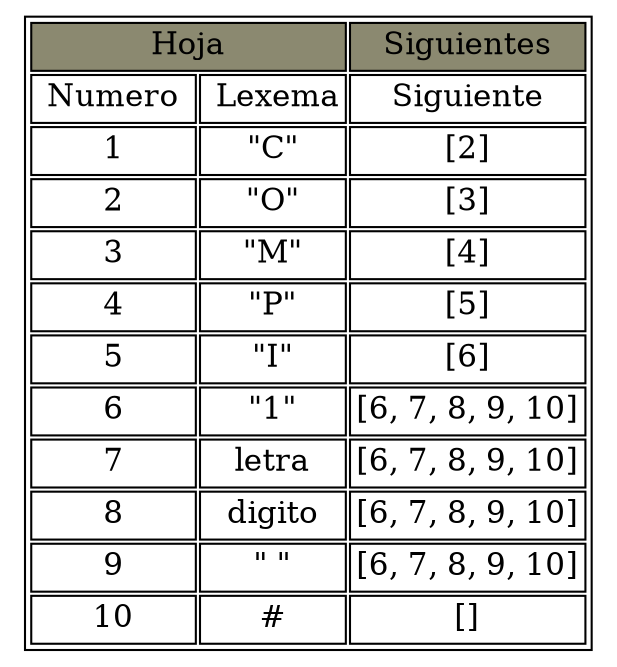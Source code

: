 digraph G{
graph [ratio=fill];
node [label="\N", fontsize=15, shape=plaintext];
graph [bb="0,0,352,154"];
arset [label=<
<TABLE ALIGN="LEFT">
<TR><TD colspan="2"  bgcolor="lemonchiffon4">Hoja</TD>
<TD bgcolor="lemonchiffon4">Siguientes</TD></TR>
<TR><TD> Numero </TD>
<TD> Lexema</TD>
<TD> Siguiente </TD></TR>
<TR><TD>1</TD>
<TD>"C"</TD>
<TD>[2]</TD></TR>
<TR><TD>2</TD>
<TD>"O"</TD>
<TD>[3]</TD></TR>
<TR><TD>3</TD>
<TD>"M"</TD>
<TD>[4]</TD></TR>
<TR><TD>4</TD>
<TD>"P"</TD>
<TD>[5]</TD></TR>
<TR><TD>5</TD>
<TD>"I"</TD>
<TD>[6]</TD></TR>
<TR><TD>6</TD>
<TD>"1"</TD>
<TD>[6, 7, 8, 9, 10]</TD></TR>
<TR><TD>7</TD>
<TD>letra</TD>
<TD>[6, 7, 8, 9, 10]</TD></TR>
<TR><TD>8</TD>
<TD>digito</TD>
<TD>[6, 7, 8, 9, 10]</TD></TR>
<TR><TD>9</TD>
<TD>" "</TD>
<TD>[6, 7, 8, 9, 10]</TD></TR>
<TR><TD>10</TD>
<TD>#</TD>
<TD>[]</TD></TR>
</TABLE>>];
}
